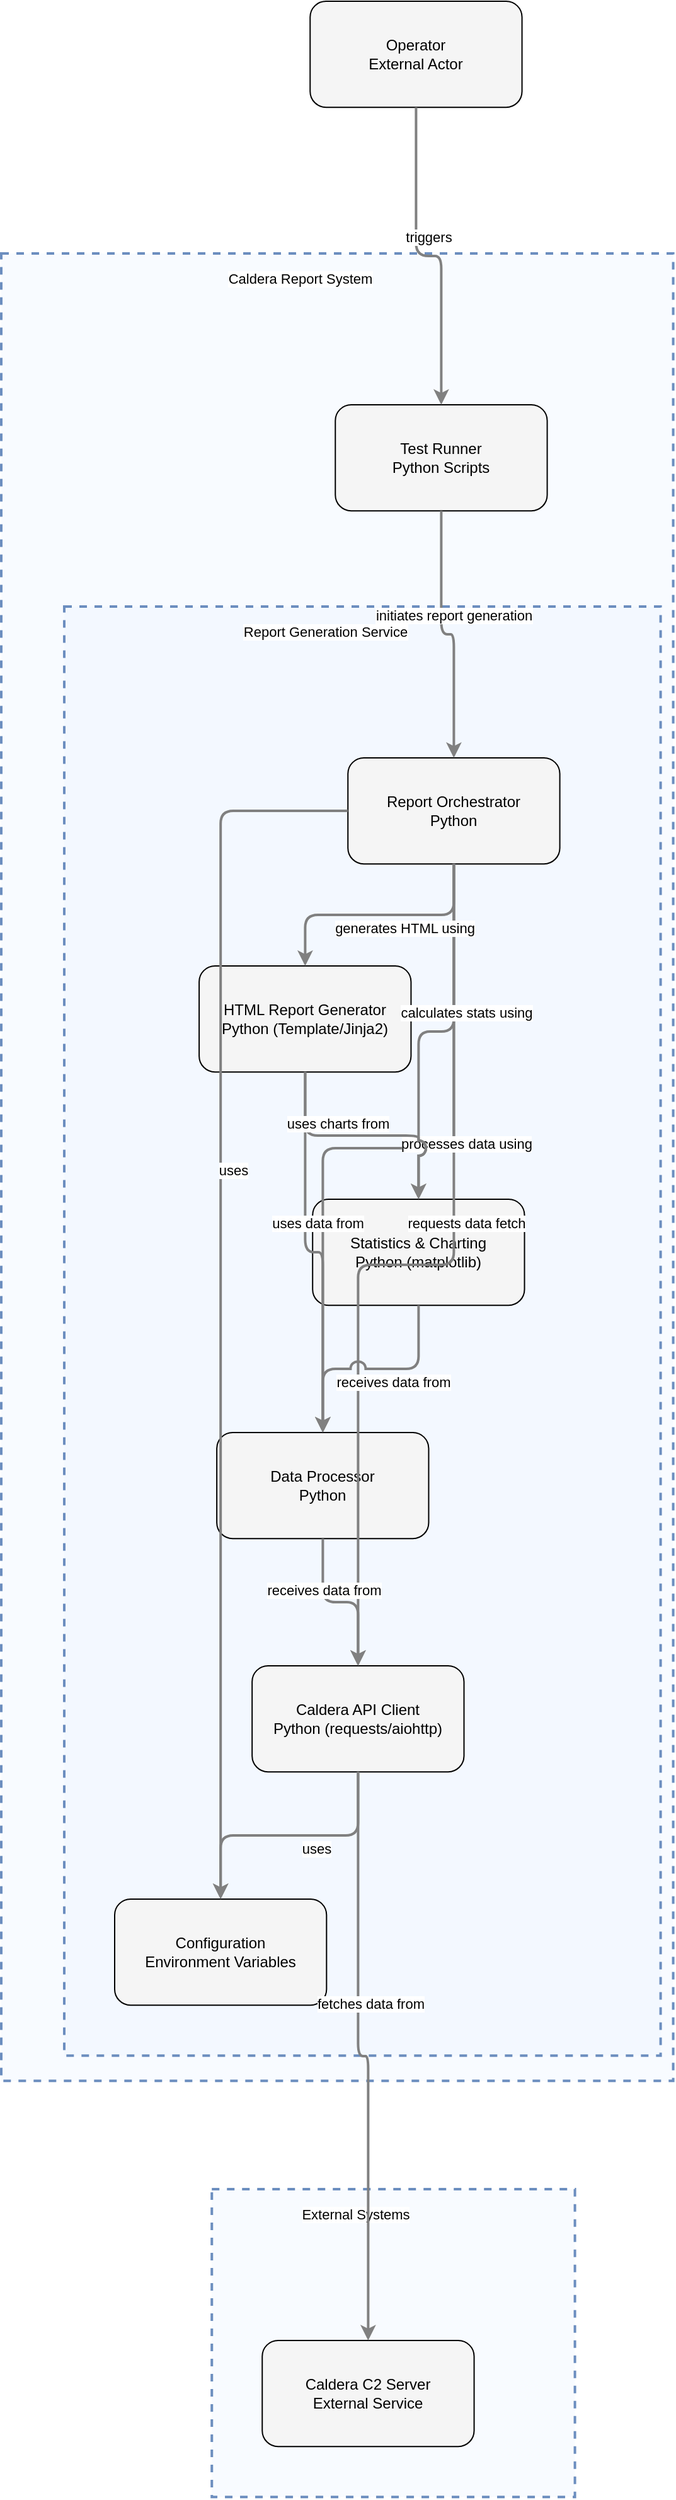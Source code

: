<?xml version="1.0" encoding="UTF-8"?>
      <mxfile version="14.6.5" type="device">
        <diagram id="codeviz-diagram" name="System Diagram">
          <mxGraphModel dx="1000" dy="1000" grid="1" gridSize="10" guides="1" tooltips="1" connect="1" arrows="1" fold="1" page="1" pageScale="1" pageWidth="1169" pageHeight="827" math="0" shadow="0">
            <root>
              <mxCell id="0"/>
              <mxCell id="1" parent="0"/>
              <mxCell id="818" value="" style="html=1;whiteSpace=wrap;container=1;fillColor=#dae8fc;strokeColor=#6c8ebf;dashed=1;fillOpacity=20;strokeWidth=2;containerType=none;recursiveResize=0;movable=1;resizable=1;autosize=0;dropTarget=0" vertex="1" parent="817">
                <mxGeometry x="50" y="280" width="473.289" height="1149.079" as="geometry"/>
              </mxCell>
              <mxCell id="818_label" value="Report Generation Service" style="edgeLabel;html=1;align=center;verticalAlign=middle;resizable=0;labelBackgroundColor=white;spacing=5" vertex="1" parent="817">
                <mxGeometry x="58" y="288" width="397.289" height="24" as="geometry"/>
              </mxCell>
<mxCell id="816" value="" style="html=1;whiteSpace=wrap;container=1;fillColor=#dae8fc;strokeColor=#6c8ebf;dashed=1;fillOpacity=20;strokeWidth=2;containerType=none;recursiveResize=0;movable=1;resizable=1;autosize=0;dropTarget=0" vertex="1" parent="1">
                <mxGeometry x="199.118" y="1747" width="288.158" height="244.079" as="geometry"/>
              </mxCell>
              <mxCell id="816_label" value="External Systems" style="edgeLabel;html=1;align=center;verticalAlign=middle;resizable=0;labelBackgroundColor=white;spacing=5" vertex="1" parent="1">
                <mxGeometry x="207.118" y="1755" width="212.158" height="24" as="geometry"/>
              </mxCell>
<mxCell id="817" value="" style="html=1;whiteSpace=wrap;container=1;fillColor=#dae8fc;strokeColor=#6c8ebf;dashed=1;fillOpacity=20;strokeWidth=2;containerType=none;recursiveResize=0;movable=1;resizable=1;autosize=0;dropTarget=0" vertex="1" parent="1">
                <mxGeometry x="32" y="212" width="533.289" height="1449.079" as="geometry"/>
              </mxCell>
              <mxCell id="817_label" value="Caldera Report System" style="edgeLabel;html=1;align=center;verticalAlign=middle;resizable=0;labelBackgroundColor=white;spacing=5" vertex="1" parent="1">
                <mxGeometry x="40" y="220" width="457.289" height="24" as="geometry"/>
              </mxCell>
              <mxCell id="819" value="Operator&lt;br&gt;External Actor" style="rounded=1;whiteSpace=wrap;html=1;fillColor=#f5f5f5" vertex="1" parent="1">
                    <mxGeometry x="277.132" y="12" width="168.158" height="84.079" as="geometry"/>
                  </mxCell>
<mxCell id="826" value="Test Runner&lt;br&gt;Python Scripts" style="rounded=1;whiteSpace=wrap;html=1;fillColor=#f5f5f5" vertex="1" parent="817">
                    <mxGeometry x="265.132" y="120" width="168.158" height="84.079" as="geometry"/>
                  </mxCell>
<mxCell id="827" value="Caldera C2 Server&lt;br&gt;External Service" style="rounded=1;whiteSpace=wrap;html=1;fillColor=#f5f5f5" vertex="1" parent="816">
                    <mxGeometry x="40" y="120" width="168.158" height="84.079" as="geometry"/>
                  </mxCell>
<mxCell id="820" value="Report Orchestrator&lt;br&gt;Python" style="rounded=1;whiteSpace=wrap;html=1;fillColor=#f5f5f5" vertex="1" parent="818">
                    <mxGeometry x="225.132" y="120" width="168.158" height="84.079" as="geometry"/>
                  </mxCell>
<mxCell id="821" value="Caldera API Client&lt;br&gt;Python (requests/aiohttp)" style="rounded=1;whiteSpace=wrap;html=1;fillColor=#f5f5f5" vertex="1" parent="818">
                    <mxGeometry x="149.092" y="840" width="168.158" height="84.079" as="geometry"/>
                  </mxCell>
<mxCell id="822" value="Data Processor&lt;br&gt;Python" style="rounded=1;whiteSpace=wrap;html=1;fillColor=#f5f5f5" vertex="1" parent="818">
                    <mxGeometry x="121.066" y="655" width="168.158" height="84.079" as="geometry"/>
                  </mxCell>
<mxCell id="823" value="Statistics &amp;amp; Charting&lt;br&gt;Python (matplotlib)" style="rounded=1;whiteSpace=wrap;html=1;fillColor=#f5f5f5" vertex="1" parent="818">
                    <mxGeometry x="197.105" y="470" width="168.158" height="84.079" as="geometry"/>
                  </mxCell>
<mxCell id="824" value="HTML Report Generator&lt;br&gt;Python (Template/Jinja2)" style="rounded=1;whiteSpace=wrap;html=1;fillColor=#f5f5f5" vertex="1" parent="818">
                    <mxGeometry x="107.053" y="285" width="168.158" height="84.079" as="geometry"/>
                  </mxCell>
<mxCell id="825" value="Configuration&lt;br&gt;Environment Variables" style="rounded=1;whiteSpace=wrap;html=1;fillColor=#f5f5f5" vertex="1" parent="818">
                    <mxGeometry x="40" y="1025" width="168.158" height="84.079" as="geometry"/>
                  </mxCell>
              <mxCell id="edge-414" style="edgeStyle=orthogonalEdgeStyle;rounded=1;orthogonalLoop=1;jettySize=auto;html=1;strokeColor=#808080;strokeWidth=2;jumpStyle=arc;jumpSize=10;spacing=15;labelBackgroundColor=white;labelBorderColor=none" edge="1" parent="1" source="819" target="826">
                  <mxGeometry relative="1" as="geometry"/>
                </mxCell>
                <mxCell id="edge-414_label" value="triggers" style="edgeLabel;html=1;align=center;verticalAlign=middle;resizable=0;points=[];" vertex="1" connectable="0" parent="edge-414">
                  <mxGeometry x="-0.2" y="10" relative="1" as="geometry">
                    <mxPoint as="offset"/>
                  </mxGeometry>
                </mxCell>
<mxCell id="edge-415" style="edgeStyle=orthogonalEdgeStyle;rounded=1;orthogonalLoop=1;jettySize=auto;html=1;strokeColor=#808080;strokeWidth=2;jumpStyle=arc;jumpSize=10;spacing=15;labelBackgroundColor=white;labelBorderColor=none" edge="1" parent="1" source="820" target="821">
                  <mxGeometry relative="1" as="geometry"/>
                </mxCell>
                <mxCell id="edge-415_label" value="requests data fetch" style="edgeLabel;html=1;align=center;verticalAlign=middle;resizable=0;points=[];" vertex="1" connectable="0" parent="edge-415">
                  <mxGeometry x="-0.2" y="10" relative="1" as="geometry">
                    <mxPoint as="offset"/>
                  </mxGeometry>
                </mxCell>
<mxCell id="edge-416" style="edgeStyle=orthogonalEdgeStyle;rounded=1;orthogonalLoop=1;jettySize=auto;html=1;strokeColor=#808080;strokeWidth=2;jumpStyle=arc;jumpSize=10;spacing=15;labelBackgroundColor=white;labelBorderColor=none" edge="1" parent="1" source="820" target="822">
                  <mxGeometry relative="1" as="geometry"/>
                </mxCell>
                <mxCell id="edge-416_label" value="processes data using" style="edgeLabel;html=1;align=center;verticalAlign=middle;resizable=0;points=[];" vertex="1" connectable="0" parent="edge-416">
                  <mxGeometry x="-0.2" y="10" relative="1" as="geometry">
                    <mxPoint as="offset"/>
                  </mxGeometry>
                </mxCell>
<mxCell id="edge-417" style="edgeStyle=orthogonalEdgeStyle;rounded=1;orthogonalLoop=1;jettySize=auto;html=1;strokeColor=#808080;strokeWidth=2;jumpStyle=arc;jumpSize=10;spacing=15;labelBackgroundColor=white;labelBorderColor=none" edge="1" parent="1" source="820" target="823">
                  <mxGeometry relative="1" as="geometry"/>
                </mxCell>
                <mxCell id="edge-417_label" value="calculates stats using" style="edgeLabel;html=1;align=center;verticalAlign=middle;resizable=0;points=[];" vertex="1" connectable="0" parent="edge-417">
                  <mxGeometry x="-0.2" y="10" relative="1" as="geometry">
                    <mxPoint as="offset"/>
                  </mxGeometry>
                </mxCell>
<mxCell id="edge-418" style="edgeStyle=orthogonalEdgeStyle;rounded=1;orthogonalLoop=1;jettySize=auto;html=1;strokeColor=#808080;strokeWidth=2;jumpStyle=arc;jumpSize=10;spacing=15;labelBackgroundColor=white;labelBorderColor=none" edge="1" parent="1" source="820" target="824">
                  <mxGeometry relative="1" as="geometry"/>
                </mxCell>
                <mxCell id="edge-418_label" value="generates HTML using" style="edgeLabel;html=1;align=center;verticalAlign=middle;resizable=0;points=[];" vertex="1" connectable="0" parent="edge-418">
                  <mxGeometry x="-0.2" y="10" relative="1" as="geometry">
                    <mxPoint as="offset"/>
                  </mxGeometry>
                </mxCell>
<mxCell id="edge-419" style="edgeStyle=orthogonalEdgeStyle;rounded=1;orthogonalLoop=1;jettySize=auto;html=1;strokeColor=#808080;strokeWidth=2;jumpStyle=arc;jumpSize=10;spacing=15;labelBackgroundColor=white;labelBorderColor=none" edge="1" parent="1" source="820" target="825">
                  <mxGeometry relative="1" as="geometry"/>
                </mxCell>
                <mxCell id="edge-419_label" value="uses" style="edgeLabel;html=1;align=center;verticalAlign=middle;resizable=0;points=[];" vertex="1" connectable="0" parent="edge-419">
                  <mxGeometry x="-0.2" y="10" relative="1" as="geometry">
                    <mxPoint as="offset"/>
                  </mxGeometry>
                </mxCell>
<mxCell id="edge-422" style="edgeStyle=orthogonalEdgeStyle;rounded=1;orthogonalLoop=1;jettySize=auto;html=1;strokeColor=#808080;strokeWidth=2;jumpStyle=arc;jumpSize=10;spacing=15;labelBackgroundColor=white;labelBorderColor=none" edge="1" parent="1" source="822" target="821">
                  <mxGeometry relative="1" as="geometry"/>
                </mxCell>
                <mxCell id="edge-422_label" value="receives data from" style="edgeLabel;html=1;align=center;verticalAlign=middle;resizable=0;points=[];" vertex="1" connectable="0" parent="edge-422">
                  <mxGeometry x="-0.2" y="10" relative="1" as="geometry">
                    <mxPoint as="offset"/>
                  </mxGeometry>
                </mxCell>
<mxCell id="edge-423" style="edgeStyle=orthogonalEdgeStyle;rounded=1;orthogonalLoop=1;jettySize=auto;html=1;strokeColor=#808080;strokeWidth=2;jumpStyle=arc;jumpSize=10;spacing=15;labelBackgroundColor=white;labelBorderColor=none" edge="1" parent="1" source="823" target="822">
                  <mxGeometry relative="1" as="geometry"/>
                </mxCell>
                <mxCell id="edge-423_label" value="receives data from" style="edgeLabel;html=1;align=center;verticalAlign=middle;resizable=0;points=[];" vertex="1" connectable="0" parent="edge-423">
                  <mxGeometry x="-0.2" y="10" relative="1" as="geometry">
                    <mxPoint as="offset"/>
                  </mxGeometry>
                </mxCell>
<mxCell id="edge-424" style="edgeStyle=orthogonalEdgeStyle;rounded=1;orthogonalLoop=1;jettySize=auto;html=1;strokeColor=#808080;strokeWidth=2;jumpStyle=arc;jumpSize=10;spacing=15;labelBackgroundColor=white;labelBorderColor=none" edge="1" parent="1" source="824" target="822">
                  <mxGeometry relative="1" as="geometry"/>
                </mxCell>
                <mxCell id="edge-424_label" value="uses data from" style="edgeLabel;html=1;align=center;verticalAlign=middle;resizable=0;points=[];" vertex="1" connectable="0" parent="edge-424">
                  <mxGeometry x="-0.2" y="10" relative="1" as="geometry">
                    <mxPoint as="offset"/>
                  </mxGeometry>
                </mxCell>
<mxCell id="edge-425" style="edgeStyle=orthogonalEdgeStyle;rounded=1;orthogonalLoop=1;jettySize=auto;html=1;strokeColor=#808080;strokeWidth=2;jumpStyle=arc;jumpSize=10;spacing=15;labelBackgroundColor=white;labelBorderColor=none" edge="1" parent="1" source="824" target="823">
                  <mxGeometry relative="1" as="geometry"/>
                </mxCell>
                <mxCell id="edge-425_label" value="uses charts from" style="edgeLabel;html=1;align=center;verticalAlign=middle;resizable=0;points=[];" vertex="1" connectable="0" parent="edge-425">
                  <mxGeometry x="-0.2" y="10" relative="1" as="geometry">
                    <mxPoint as="offset"/>
                  </mxGeometry>
                </mxCell>
<mxCell id="edge-421" style="edgeStyle=orthogonalEdgeStyle;rounded=1;orthogonalLoop=1;jettySize=auto;html=1;strokeColor=#808080;strokeWidth=2;jumpStyle=arc;jumpSize=10;spacing=15;labelBackgroundColor=white;labelBorderColor=none" edge="1" parent="1" source="821" target="827">
                  <mxGeometry relative="1" as="geometry"/>
                </mxCell>
                <mxCell id="edge-421_label" value="fetches data from" style="edgeLabel;html=1;align=center;verticalAlign=middle;resizable=0;points=[];" vertex="1" connectable="0" parent="edge-421">
                  <mxGeometry x="-0.2" y="10" relative="1" as="geometry">
                    <mxPoint as="offset"/>
                  </mxGeometry>
                </mxCell>
<mxCell id="edge-420" style="edgeStyle=orthogonalEdgeStyle;rounded=1;orthogonalLoop=1;jettySize=auto;html=1;strokeColor=#808080;strokeWidth=2;jumpStyle=arc;jumpSize=10;spacing=15;labelBackgroundColor=white;labelBorderColor=none" edge="1" parent="1" source="821" target="825">
                  <mxGeometry relative="1" as="geometry"/>
                </mxCell>
                <mxCell id="edge-420_label" value="uses" style="edgeLabel;html=1;align=center;verticalAlign=middle;resizable=0;points=[];" vertex="1" connectable="0" parent="edge-420">
                  <mxGeometry x="-0.2" y="10" relative="1" as="geometry">
                    <mxPoint as="offset"/>
                  </mxGeometry>
                </mxCell>
<mxCell id="edge-426" style="edgeStyle=orthogonalEdgeStyle;rounded=1;orthogonalLoop=1;jettySize=auto;html=1;strokeColor=#808080;strokeWidth=2;jumpStyle=arc;jumpSize=10;spacing=15;labelBackgroundColor=white;labelBorderColor=none" edge="1" parent="1" source="826" target="820">
                  <mxGeometry relative="1" as="geometry"/>
                </mxCell>
                <mxCell id="edge-426_label" value="initiates report generation" style="edgeLabel;html=1;align=center;verticalAlign=middle;resizable=0;points=[];" vertex="1" connectable="0" parent="edge-426">
                  <mxGeometry x="-0.2" y="10" relative="1" as="geometry">
                    <mxPoint as="offset"/>
                  </mxGeometry>
                </mxCell>
            </root>
          </mxGraphModel>
        </diagram>
      </mxfile>
